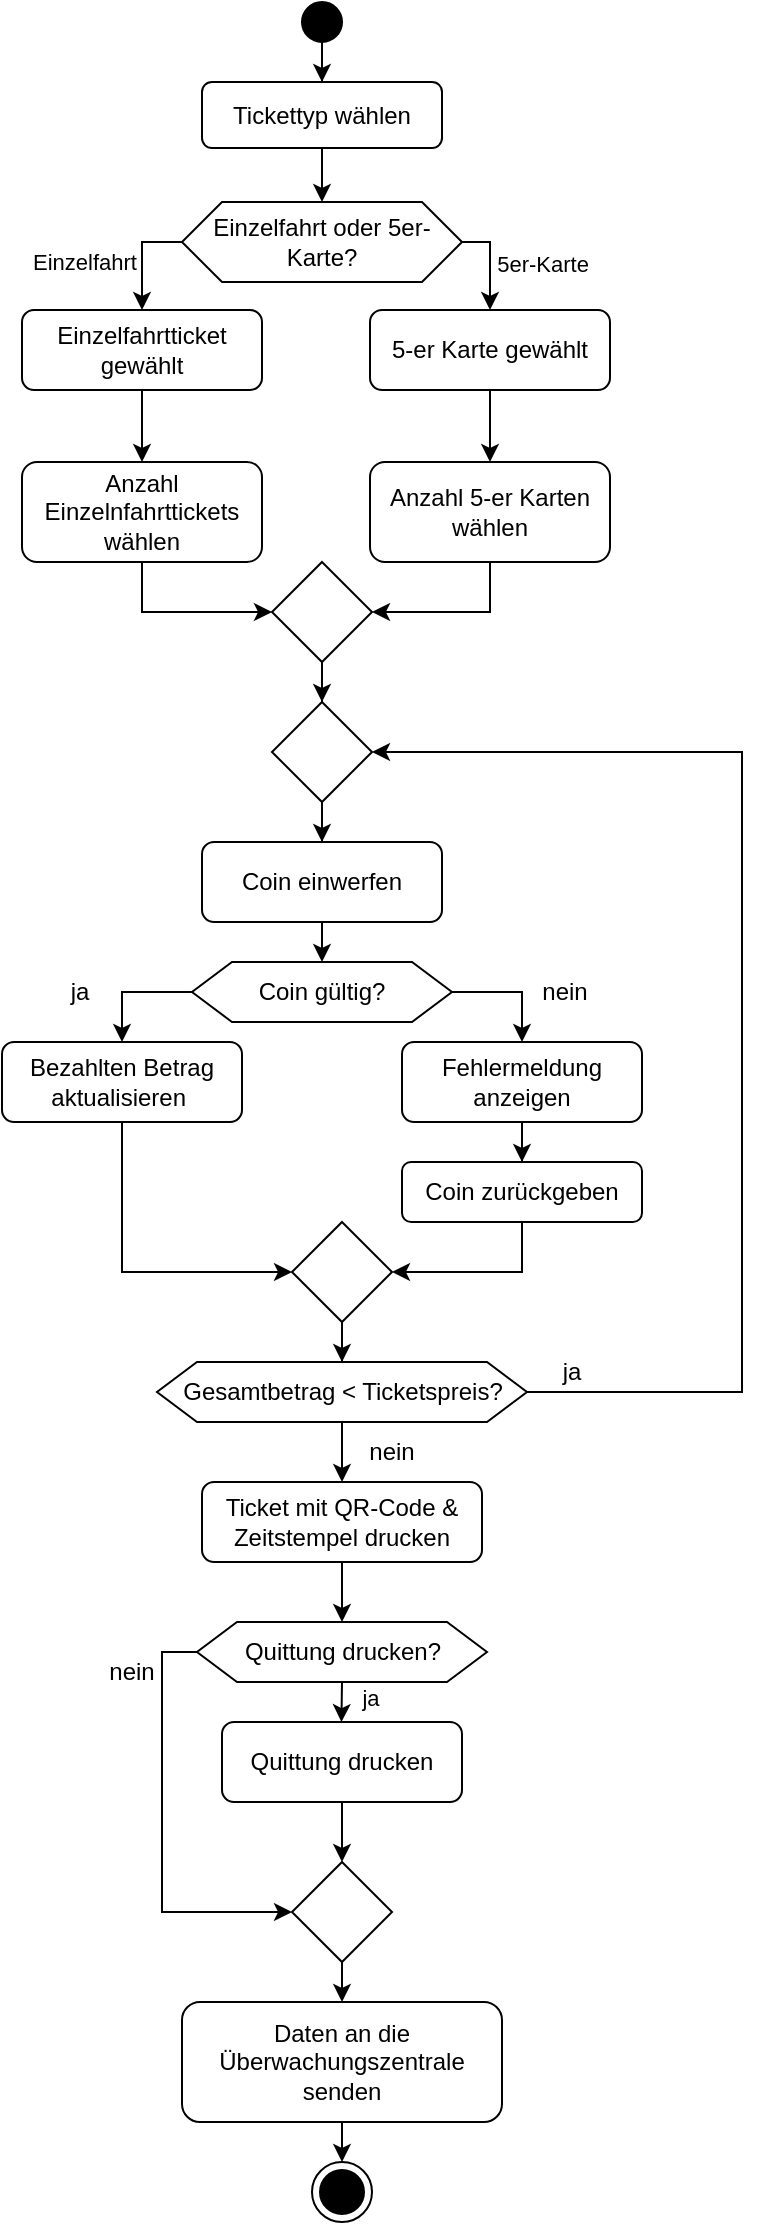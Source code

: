 <mxfile version="27.0.9">
  <diagram name="Страница — 1" id="BAEf1QyZqhu5GsM_cT0-">
    <mxGraphModel dx="2167" dy="1116" grid="1" gridSize="10" guides="1" tooltips="1" connect="1" arrows="1" fold="1" page="1" pageScale="1" pageWidth="827" pageHeight="1169" math="0" shadow="0">
      <root>
        <mxCell id="0" />
        <mxCell id="1" parent="0" />
        <mxCell id="maxkhivgJX0f36YaePwU-10" style="edgeStyle=orthogonalEdgeStyle;rounded=0;orthogonalLoop=1;jettySize=auto;html=1;entryX=0.5;entryY=0;entryDx=0;entryDy=0;" parent="1" source="maxkhivgJX0f36YaePwU-2" target="maxkhivgJX0f36YaePwU-3" edge="1">
          <mxGeometry relative="1" as="geometry" />
        </mxCell>
        <mxCell id="maxkhivgJX0f36YaePwU-2" value="" style="ellipse;whiteSpace=wrap;html=1;aspect=fixed;fillColor=#000000;" parent="1" vertex="1">
          <mxGeometry x="670" y="80" width="20" height="20" as="geometry" />
        </mxCell>
        <mxCell id="maxkhivgJX0f36YaePwU-15" style="edgeStyle=orthogonalEdgeStyle;rounded=0;orthogonalLoop=1;jettySize=auto;html=1;entryX=0.5;entryY=0;entryDx=0;entryDy=0;" parent="1" source="maxkhivgJX0f36YaePwU-3" target="maxkhivgJX0f36YaePwU-14" edge="1">
          <mxGeometry relative="1" as="geometry" />
        </mxCell>
        <mxCell id="maxkhivgJX0f36YaePwU-3" value="Tickettyp wählen" style="rounded=1;whiteSpace=wrap;html=1;" parent="1" vertex="1">
          <mxGeometry x="620" y="120" width="120" height="33" as="geometry" />
        </mxCell>
        <mxCell id="maxkhivgJX0f36YaePwU-25" style="edgeStyle=orthogonalEdgeStyle;rounded=0;orthogonalLoop=1;jettySize=auto;html=1;" parent="1" source="maxkhivgJX0f36YaePwU-4" edge="1">
          <mxGeometry relative="1" as="geometry">
            <mxPoint x="590" y="310" as="targetPoint" />
          </mxGeometry>
        </mxCell>
        <mxCell id="maxkhivgJX0f36YaePwU-4" value="Einzelfahrtticket gewählt" style="rounded=1;whiteSpace=wrap;html=1;" parent="1" vertex="1">
          <mxGeometry x="530" y="234" width="120" height="40" as="geometry" />
        </mxCell>
        <mxCell id="maxkhivgJX0f36YaePwU-26" style="edgeStyle=orthogonalEdgeStyle;rounded=0;orthogonalLoop=1;jettySize=auto;html=1;" parent="1" source="maxkhivgJX0f36YaePwU-5" edge="1">
          <mxGeometry relative="1" as="geometry">
            <mxPoint x="764" y="310" as="targetPoint" />
          </mxGeometry>
        </mxCell>
        <mxCell id="maxkhivgJX0f36YaePwU-5" value="5-er Karte gewählt" style="rounded=1;whiteSpace=wrap;html=1;" parent="1" vertex="1">
          <mxGeometry x="704" y="234" width="120" height="40" as="geometry" />
        </mxCell>
        <mxCell id="maxkhivgJX0f36YaePwU-16" style="edgeStyle=orthogonalEdgeStyle;rounded=0;orthogonalLoop=1;jettySize=auto;html=1;entryX=0.5;entryY=0;entryDx=0;entryDy=0;exitX=1;exitY=0.5;exitDx=0;exitDy=0;" parent="1" source="maxkhivgJX0f36YaePwU-14" target="maxkhivgJX0f36YaePwU-5" edge="1">
          <mxGeometry relative="1" as="geometry">
            <Array as="points">
              <mxPoint x="764" y="200" />
            </Array>
          </mxGeometry>
        </mxCell>
        <mxCell id="QHkwtEA9k5UQrOAyYu0t-2" value="5er-Karte" style="edgeLabel;html=1;align=center;verticalAlign=middle;resizable=0;points=[];" vertex="1" connectable="0" parent="maxkhivgJX0f36YaePwU-16">
          <mxGeometry x="-0.109" y="2" relative="1" as="geometry">
            <mxPoint x="24" y="3" as="offset" />
          </mxGeometry>
        </mxCell>
        <mxCell id="maxkhivgJX0f36YaePwU-17" style="edgeStyle=orthogonalEdgeStyle;rounded=0;orthogonalLoop=1;jettySize=auto;html=1;entryX=0.5;entryY=0;entryDx=0;entryDy=0;exitX=0;exitY=0.5;exitDx=0;exitDy=0;" parent="1" source="maxkhivgJX0f36YaePwU-14" target="maxkhivgJX0f36YaePwU-4" edge="1">
          <mxGeometry relative="1" as="geometry">
            <Array as="points">
              <mxPoint x="590" y="200" />
            </Array>
          </mxGeometry>
        </mxCell>
        <mxCell id="QHkwtEA9k5UQrOAyYu0t-1" value="Einzelfahrt" style="edgeLabel;html=1;align=center;verticalAlign=middle;resizable=0;points=[];" vertex="1" connectable="0" parent="maxkhivgJX0f36YaePwU-17">
          <mxGeometry x="-0.281" relative="1" as="geometry">
            <mxPoint x="-30" y="10" as="offset" />
          </mxGeometry>
        </mxCell>
        <mxCell id="maxkhivgJX0f36YaePwU-14" value="Einzelfahrt oder 5er-Karte?" style="shape=hexagon;perimeter=hexagonPerimeter2;whiteSpace=wrap;html=1;fixedSize=1;" parent="1" vertex="1">
          <mxGeometry x="610" y="180" width="140" height="40" as="geometry" />
        </mxCell>
        <mxCell id="maxkhivgJX0f36YaePwU-39" style="edgeStyle=orthogonalEdgeStyle;rounded=0;orthogonalLoop=1;jettySize=auto;html=1;entryX=1;entryY=0.5;entryDx=0;entryDy=0;" parent="1" source="maxkhivgJX0f36YaePwU-19" target="maxkhivgJX0f36YaePwU-36" edge="1">
          <mxGeometry relative="1" as="geometry" />
        </mxCell>
        <mxCell id="maxkhivgJX0f36YaePwU-19" value="Anzahl 5-er Karten wählen" style="rounded=1;whiteSpace=wrap;html=1;" parent="1" vertex="1">
          <mxGeometry x="704" y="310" width="120" height="50" as="geometry" />
        </mxCell>
        <mxCell id="maxkhivgJX0f36YaePwU-40" style="edgeStyle=orthogonalEdgeStyle;rounded=0;orthogonalLoop=1;jettySize=auto;html=1;entryX=0;entryY=0.5;entryDx=0;entryDy=0;exitX=0.5;exitY=1;exitDx=0;exitDy=0;" parent="1" source="maxkhivgJX0f36YaePwU-20" target="maxkhivgJX0f36YaePwU-36" edge="1">
          <mxGeometry relative="1" as="geometry">
            <Array as="points">
              <mxPoint x="590" y="385" />
            </Array>
          </mxGeometry>
        </mxCell>
        <mxCell id="maxkhivgJX0f36YaePwU-20" value="Anzahl Einzelnfahrttickets wählen" style="rounded=1;whiteSpace=wrap;html=1;" parent="1" vertex="1">
          <mxGeometry x="530" y="310" width="120" height="50" as="geometry" />
        </mxCell>
        <mxCell id="maxkhivgJX0f36YaePwU-38" style="edgeStyle=orthogonalEdgeStyle;rounded=0;orthogonalLoop=1;jettySize=auto;html=1;entryX=0.5;entryY=0;entryDx=0;entryDy=0;" parent="1" source="maxkhivgJX0f36YaePwU-36" target="maxkhivgJX0f36YaePwU-37" edge="1">
          <mxGeometry relative="1" as="geometry" />
        </mxCell>
        <mxCell id="maxkhivgJX0f36YaePwU-36" value="" style="rhombus;whiteSpace=wrap;html=1;" parent="1" vertex="1">
          <mxGeometry x="655" y="360" width="50" height="50" as="geometry" />
        </mxCell>
        <mxCell id="maxkhivgJX0f36YaePwU-42" style="edgeStyle=orthogonalEdgeStyle;rounded=0;orthogonalLoop=1;jettySize=auto;html=1;entryX=0.5;entryY=0;entryDx=0;entryDy=0;" parent="1" source="maxkhivgJX0f36YaePwU-37" target="maxkhivgJX0f36YaePwU-41" edge="1">
          <mxGeometry relative="1" as="geometry">
            <mxPoint x="680" y="510" as="targetPoint" />
          </mxGeometry>
        </mxCell>
        <mxCell id="maxkhivgJX0f36YaePwU-37" value="" style="rhombus;whiteSpace=wrap;html=1;" parent="1" vertex="1">
          <mxGeometry x="655" y="430" width="50" height="50" as="geometry" />
        </mxCell>
        <mxCell id="maxkhivgJX0f36YaePwU-49" style="edgeStyle=orthogonalEdgeStyle;rounded=0;orthogonalLoop=1;jettySize=auto;html=1;" parent="1" source="maxkhivgJX0f36YaePwU-41" edge="1">
          <mxGeometry relative="1" as="geometry">
            <mxPoint x="680" y="560" as="targetPoint" />
          </mxGeometry>
        </mxCell>
        <mxCell id="maxkhivgJX0f36YaePwU-41" value="Coin einwerfen" style="rounded=1;whiteSpace=wrap;html=1;" parent="1" vertex="1">
          <mxGeometry x="620" y="500" width="120" height="40" as="geometry" />
        </mxCell>
        <mxCell id="maxkhivgJX0f36YaePwU-46" style="edgeStyle=orthogonalEdgeStyle;rounded=0;orthogonalLoop=1;jettySize=auto;html=1;exitX=1;exitY=0.5;exitDx=0;exitDy=0;entryX=0.5;entryY=0;entryDx=0;entryDy=0;" parent="1" source="maxkhivgJX0f36YaePwU-43" target="maxkhivgJX0f36YaePwU-45" edge="1">
          <mxGeometry relative="1" as="geometry">
            <Array as="points">
              <mxPoint x="780" y="575" />
            </Array>
            <mxPoint x="780" y="610" as="targetPoint" />
          </mxGeometry>
        </mxCell>
        <mxCell id="QHkwtEA9k5UQrOAyYu0t-8" style="edgeStyle=orthogonalEdgeStyle;rounded=0;orthogonalLoop=1;jettySize=auto;html=1;exitX=0;exitY=0.5;exitDx=0;exitDy=0;entryX=0.5;entryY=0;entryDx=0;entryDy=0;" edge="1" parent="1" source="maxkhivgJX0f36YaePwU-43" target="maxkhivgJX0f36YaePwU-50">
          <mxGeometry relative="1" as="geometry" />
        </mxCell>
        <mxCell id="maxkhivgJX0f36YaePwU-43" value="Coin gültig?" style="shape=hexagon;perimeter=hexagonPerimeter2;whiteSpace=wrap;html=1;fixedSize=1;" parent="1" vertex="1">
          <mxGeometry x="615" y="560" width="130" height="30" as="geometry" />
        </mxCell>
        <mxCell id="maxkhivgJX0f36YaePwU-45" value="Fehlermeldung anzeigen" style="rounded=1;whiteSpace=wrap;html=1;" parent="1" vertex="1">
          <mxGeometry x="720" y="600" width="120" height="40" as="geometry" />
        </mxCell>
        <mxCell id="maxkhivgJX0f36YaePwU-47" value="nein" style="text;html=1;align=center;verticalAlign=middle;whiteSpace=wrap;rounded=0;" parent="1" vertex="1">
          <mxGeometry x="775" y="560" width="52.5" height="30" as="geometry" />
        </mxCell>
        <mxCell id="maxkhivgJX0f36YaePwU-57" style="edgeStyle=orthogonalEdgeStyle;rounded=0;orthogonalLoop=1;jettySize=auto;html=1;entryX=0;entryY=0.5;entryDx=0;entryDy=0;exitX=0.5;exitY=1;exitDx=0;exitDy=0;" parent="1" source="maxkhivgJX0f36YaePwU-50" target="maxkhivgJX0f36YaePwU-55" edge="1">
          <mxGeometry relative="1" as="geometry">
            <Array as="points">
              <mxPoint x="580" y="715" />
            </Array>
          </mxGeometry>
        </mxCell>
        <mxCell id="maxkhivgJX0f36YaePwU-50" value="Bezahlten Betrag aktualisieren&amp;nbsp;" style="rounded=1;whiteSpace=wrap;html=1;" parent="1" vertex="1">
          <mxGeometry x="520" y="600" width="120" height="40" as="geometry" />
        </mxCell>
        <mxCell id="maxkhivgJX0f36YaePwU-56" style="edgeStyle=orthogonalEdgeStyle;rounded=0;orthogonalLoop=1;jettySize=auto;html=1;entryX=1;entryY=0.5;entryDx=0;entryDy=0;" parent="1" source="maxkhivgJX0f36YaePwU-51" target="maxkhivgJX0f36YaePwU-55" edge="1">
          <mxGeometry relative="1" as="geometry">
            <Array as="points">
              <mxPoint x="780" y="715" />
            </Array>
          </mxGeometry>
        </mxCell>
        <mxCell id="maxkhivgJX0f36YaePwU-53" value="ja" style="text;html=1;align=center;verticalAlign=middle;whiteSpace=wrap;rounded=0;" parent="1" vertex="1">
          <mxGeometry x="534" y="560" width="50" height="30" as="geometry" />
        </mxCell>
        <mxCell id="maxkhivgJX0f36YaePwU-59" style="edgeStyle=orthogonalEdgeStyle;rounded=0;orthogonalLoop=1;jettySize=auto;html=1;entryX=0.5;entryY=0;entryDx=0;entryDy=0;" parent="1" source="maxkhivgJX0f36YaePwU-55" target="maxkhivgJX0f36YaePwU-58" edge="1">
          <mxGeometry relative="1" as="geometry" />
        </mxCell>
        <mxCell id="maxkhivgJX0f36YaePwU-55" value="" style="rhombus;whiteSpace=wrap;html=1;" parent="1" vertex="1">
          <mxGeometry x="665" y="690" width="50" height="50" as="geometry" />
        </mxCell>
        <mxCell id="maxkhivgJX0f36YaePwU-60" style="edgeStyle=orthogonalEdgeStyle;rounded=0;orthogonalLoop=1;jettySize=auto;html=1;entryX=1;entryY=0.5;entryDx=0;entryDy=0;exitX=1;exitY=0.5;exitDx=0;exitDy=0;" parent="1" source="maxkhivgJX0f36YaePwU-58" target="maxkhivgJX0f36YaePwU-37" edge="1">
          <mxGeometry relative="1" as="geometry">
            <mxPoint x="940" y="508.621" as="targetPoint" />
            <Array as="points">
              <mxPoint x="890" y="775" />
              <mxPoint x="890" y="455" />
            </Array>
          </mxGeometry>
        </mxCell>
        <mxCell id="maxkhivgJX0f36YaePwU-63" style="edgeStyle=orthogonalEdgeStyle;rounded=0;orthogonalLoop=1;jettySize=auto;html=1;entryX=0.5;entryY=0;entryDx=0;entryDy=0;" parent="1" source="maxkhivgJX0f36YaePwU-58" target="maxkhivgJX0f36YaePwU-62" edge="1">
          <mxGeometry relative="1" as="geometry">
            <mxPoint x="690" y="890" as="targetPoint" />
          </mxGeometry>
        </mxCell>
        <mxCell id="maxkhivgJX0f36YaePwU-58" value="Gesamtbetrag &amp;lt; Ticketspreis?" style="shape=hexagon;perimeter=hexagonPerimeter2;whiteSpace=wrap;html=1;fixedSize=1;" parent="1" vertex="1">
          <mxGeometry x="597.5" y="760" width="185" height="30" as="geometry" />
        </mxCell>
        <mxCell id="maxkhivgJX0f36YaePwU-61" value="ja" style="text;html=1;align=center;verticalAlign=middle;whiteSpace=wrap;rounded=0;" parent="1" vertex="1">
          <mxGeometry x="775" y="750" width="60" height="30" as="geometry" />
        </mxCell>
        <mxCell id="maxkhivgJX0f36YaePwU-66" style="edgeStyle=orthogonalEdgeStyle;rounded=0;orthogonalLoop=1;jettySize=auto;html=1;" parent="1" source="maxkhivgJX0f36YaePwU-62" edge="1">
          <mxGeometry relative="1" as="geometry">
            <mxPoint x="690" y="890" as="targetPoint" />
          </mxGeometry>
        </mxCell>
        <mxCell id="maxkhivgJX0f36YaePwU-62" value="Ticket mit QR-Code &amp;amp; Zeitstempel drucken" style="rounded=1;whiteSpace=wrap;html=1;" parent="1" vertex="1">
          <mxGeometry x="620" y="820" width="140" height="40" as="geometry" />
        </mxCell>
        <mxCell id="maxkhivgJX0f36YaePwU-64" value="nein" style="text;html=1;align=center;verticalAlign=middle;whiteSpace=wrap;rounded=0;" parent="1" vertex="1">
          <mxGeometry x="700" y="790" width="30" height="30" as="geometry" />
        </mxCell>
        <mxCell id="maxkhivgJX0f36YaePwU-79" style="edgeStyle=orthogonalEdgeStyle;rounded=0;orthogonalLoop=1;jettySize=auto;html=1;entryX=0;entryY=0.5;entryDx=0;entryDy=0;" parent="1" source="maxkhivgJX0f36YaePwU-65" edge="1" target="QHkwtEA9k5UQrOAyYu0t-13">
          <mxGeometry relative="1" as="geometry">
            <mxPoint x="590" y="1030" as="targetPoint" />
            <Array as="points">
              <mxPoint x="600" y="905" />
              <mxPoint x="600" y="1035" />
            </Array>
          </mxGeometry>
        </mxCell>
        <mxCell id="maxkhivgJX0f36YaePwU-65" value="Quittung drucken?" style="shape=hexagon;perimeter=hexagonPerimeter2;whiteSpace=wrap;html=1;fixedSize=1;" parent="1" vertex="1">
          <mxGeometry x="617.5" y="890" width="145" height="30" as="geometry" />
        </mxCell>
        <mxCell id="QHkwtEA9k5UQrOAyYu0t-17" style="edgeStyle=orthogonalEdgeStyle;rounded=0;orthogonalLoop=1;jettySize=auto;html=1;exitX=0.5;exitY=1;exitDx=0;exitDy=0;entryX=0.5;entryY=0;entryDx=0;entryDy=0;" edge="1" parent="1" source="maxkhivgJX0f36YaePwU-68" target="QHkwtEA9k5UQrOAyYu0t-16">
          <mxGeometry relative="1" as="geometry" />
        </mxCell>
        <mxCell id="maxkhivgJX0f36YaePwU-68" value="Daten an die Überwachungszentrale senden" style="rounded=1;whiteSpace=wrap;html=1;" parent="1" vertex="1">
          <mxGeometry x="610" y="1080" width="160" height="60" as="geometry" />
        </mxCell>
        <mxCell id="QHkwtEA9k5UQrOAyYu0t-14" style="edgeStyle=orthogonalEdgeStyle;rounded=0;orthogonalLoop=1;jettySize=auto;html=1;exitX=0.5;exitY=1;exitDx=0;exitDy=0;entryX=0.5;entryY=0;entryDx=0;entryDy=0;" edge="1" parent="1" source="maxkhivgJX0f36YaePwU-72" target="QHkwtEA9k5UQrOAyYu0t-13">
          <mxGeometry relative="1" as="geometry" />
        </mxCell>
        <mxCell id="maxkhivgJX0f36YaePwU-72" value="Quittung drucken" style="rounded=1;whiteSpace=wrap;html=1;" parent="1" vertex="1">
          <mxGeometry x="630" y="940" width="120" height="40" as="geometry" />
        </mxCell>
        <mxCell id="maxkhivgJX0f36YaePwU-77" value="nein" style="text;html=1;align=center;verticalAlign=middle;whiteSpace=wrap;rounded=0;" parent="1" vertex="1">
          <mxGeometry x="555" y="900" width="60" height="30" as="geometry" />
        </mxCell>
        <mxCell id="maxkhivgJX0f36YaePwU-83" value="" style="endArrow=classic;html=1;rounded=0;entryX=0.5;entryY=0;entryDx=0;entryDy=0;exitX=0.5;exitY=1;exitDx=0;exitDy=0;" parent="1" target="maxkhivgJX0f36YaePwU-68" edge="1" source="QHkwtEA9k5UQrOAyYu0t-13">
          <mxGeometry width="50" height="50" relative="1" as="geometry">
            <mxPoint x="700" y="1190" as="sourcePoint" />
            <mxPoint x="800" y="1220" as="targetPoint" />
          </mxGeometry>
        </mxCell>
        <mxCell id="QHkwtEA9k5UQrOAyYu0t-9" value="" style="edgeStyle=orthogonalEdgeStyle;rounded=0;orthogonalLoop=1;jettySize=auto;html=1;" edge="1" parent="1" source="maxkhivgJX0f36YaePwU-45" target="maxkhivgJX0f36YaePwU-51">
          <mxGeometry relative="1" as="geometry">
            <mxPoint x="780" y="640" as="sourcePoint" />
            <mxPoint x="780" y="700" as="targetPoint" />
          </mxGeometry>
        </mxCell>
        <mxCell id="maxkhivgJX0f36YaePwU-51" value="Coin zurückgeben" style="rounded=1;whiteSpace=wrap;html=1;" parent="1" vertex="1">
          <mxGeometry x="720" y="660" width="120" height="30" as="geometry" />
        </mxCell>
        <mxCell id="QHkwtEA9k5UQrOAyYu0t-11" style="edgeStyle=orthogonalEdgeStyle;rounded=0;orthogonalLoop=1;jettySize=auto;html=1;exitX=0.5;exitY=1;exitDx=0;exitDy=0;entryX=0.162;entryY=0.667;entryDx=0;entryDy=0;entryPerimeter=0;" edge="1" parent="1" source="maxkhivgJX0f36YaePwU-65">
          <mxGeometry relative="1" as="geometry">
            <mxPoint x="689.72" y="940.01" as="targetPoint" />
          </mxGeometry>
        </mxCell>
        <mxCell id="QHkwtEA9k5UQrOAyYu0t-12" value="ja" style="edgeLabel;html=1;align=center;verticalAlign=middle;resizable=0;points=[];" vertex="1" connectable="0" parent="QHkwtEA9k5UQrOAyYu0t-11">
          <mxGeometry x="-0.194" y="3" relative="1" as="geometry">
            <mxPoint x="11" as="offset" />
          </mxGeometry>
        </mxCell>
        <mxCell id="QHkwtEA9k5UQrOAyYu0t-13" value="" style="rhombus;whiteSpace=wrap;html=1;" vertex="1" parent="1">
          <mxGeometry x="665" y="1010" width="50" height="50" as="geometry" />
        </mxCell>
        <mxCell id="QHkwtEA9k5UQrOAyYu0t-16" value="" style="ellipse;html=1;shape=endState;fillColor=strokeColor;" vertex="1" parent="1">
          <mxGeometry x="675" y="1160" width="30" height="30" as="geometry" />
        </mxCell>
      </root>
    </mxGraphModel>
  </diagram>
</mxfile>

